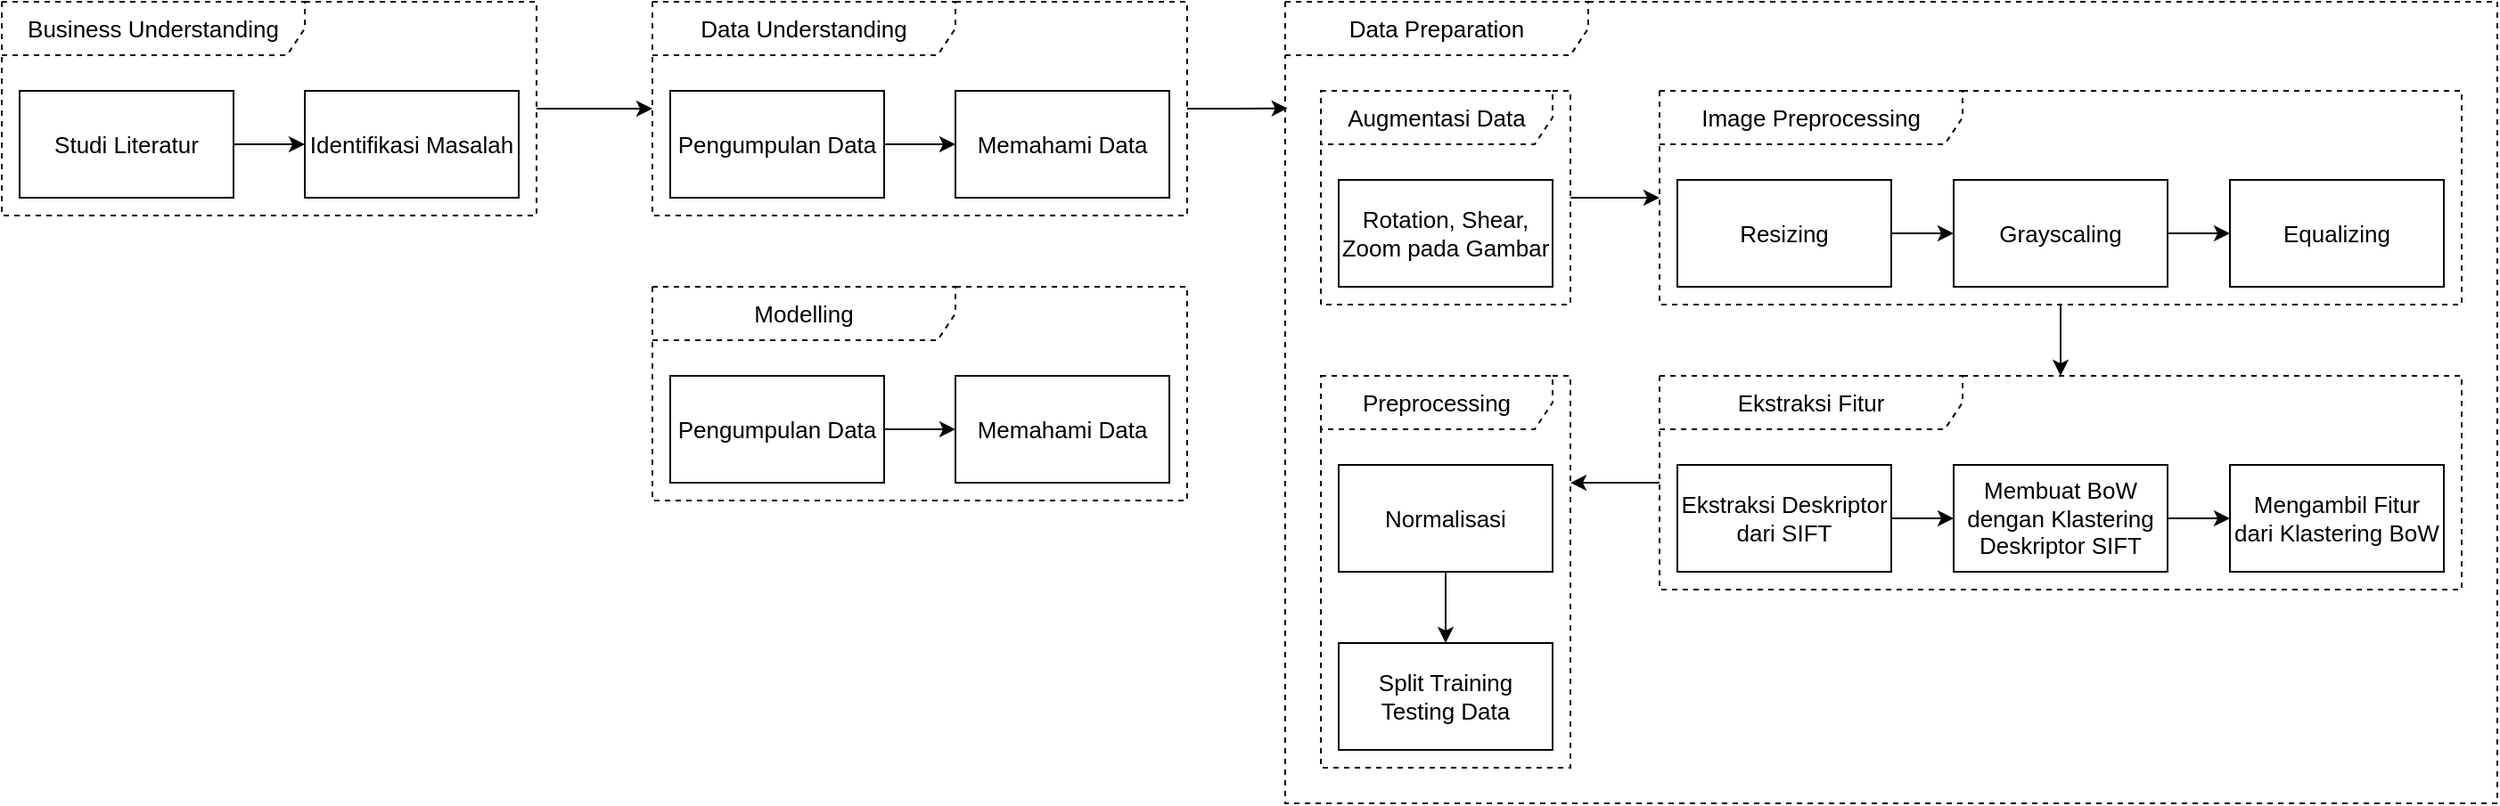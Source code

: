 <mxfile version="17.4.0" type="google" pages="2"><diagram id="Qx46wC7gssm_RjY5AtR3" name="Metodologi"><mxGraphModel grid="1" page="1" gridSize="10" guides="1" tooltips="1" connect="1" arrows="1" fold="1" pageScale="1" pageWidth="850" pageHeight="1100" math="0" shadow="0"><root><mxCell id="0"/><mxCell id="1" parent="0"/><mxCell id="AmpFb13L3cTGnmlJGxk6-4" style="edgeStyle=orthogonalEdgeStyle;rounded=0;orthogonalLoop=1;jettySize=auto;html=1;fontSize=13;strokeWidth=1;" edge="1" parent="1" source="1eueoWPxs0rr0tEsMvHr-3" target="1eueoWPxs0rr0tEsMvHr-5"><mxGeometry relative="1" as="geometry"/></mxCell><mxCell id="AmpFb13L3cTGnmlJGxk6-33" style="edgeStyle=orthogonalEdgeStyle;rounded=0;orthogonalLoop=1;jettySize=auto;html=1;entryX=0.002;entryY=0.133;entryDx=0;entryDy=0;entryPerimeter=0;fontSize=13;strokeWidth=1;" edge="1" parent="1" source="1eueoWPxs0rr0tEsMvHr-5" target="AmpFb13L3cTGnmlJGxk6-9"><mxGeometry relative="1" as="geometry"/></mxCell><mxCell id="1eueoWPxs0rr0tEsMvHr-3" value="Business Understanding" style="shape=umlFrame;whiteSpace=wrap;html=1;dashed=1;strokeWidth=1;fillColor=none;width=170;height=30;fontSize=13;" vertex="1" parent="1"><mxGeometry x="60" y="470" width="300" height="120" as="geometry"/></mxCell><mxCell id="1eueoWPxs0rr0tEsMvHr-1" value="Studi Literatur" style="rounded=0;whiteSpace=wrap;html=1;fontSize=13;strokeWidth=1;" vertex="1" parent="1"><mxGeometry x="70" y="520" width="120" height="60" as="geometry"/></mxCell><mxCell id="1eueoWPxs0rr0tEsMvHr-6" value="Identifikasi Masalah" style="rounded=0;whiteSpace=wrap;html=1;fontSize=13;strokeWidth=1;" vertex="1" parent="1"><mxGeometry x="230" y="520" width="120" height="60" as="geometry"/></mxCell><mxCell id="1eueoWPxs0rr0tEsMvHr-7" value="" style="edgeStyle=orthogonalEdgeStyle;rounded=0;orthogonalLoop=1;jettySize=auto;html=1;fontSize=13;strokeWidth=1;" edge="1" parent="1" source="1eueoWPxs0rr0tEsMvHr-1" target="1eueoWPxs0rr0tEsMvHr-6"><mxGeometry relative="1" as="geometry"/></mxCell><mxCell id="AmpFb13L3cTGnmlJGxk6-46" value="Modelling" style="shape=umlFrame;whiteSpace=wrap;html=1;dashed=1;strokeWidth=1;fillColor=none;width=170;height=30;fontSize=13;" vertex="1" parent="1"><mxGeometry x="425" y="630" width="300" height="120" as="geometry"/></mxCell><mxCell id="AmpFb13L3cTGnmlJGxk6-47" value="Pengumpulan Data" style="rounded=0;whiteSpace=wrap;html=1;fontSize=13;strokeWidth=1;" vertex="1" parent="1"><mxGeometry x="435" y="680" width="120" height="60" as="geometry"/></mxCell><mxCell id="AmpFb13L3cTGnmlJGxk6-48" value="Memahami Data" style="rounded=0;whiteSpace=wrap;html=1;fontSize=13;strokeWidth=1;" vertex="1" parent="1"><mxGeometry x="595" y="680" width="120" height="60" as="geometry"/></mxCell><mxCell id="AmpFb13L3cTGnmlJGxk6-49" value="" style="edgeStyle=orthogonalEdgeStyle;rounded=0;orthogonalLoop=1;jettySize=auto;html=1;fontSize=13;strokeWidth=1;" edge="1" parent="1" source="AmpFb13L3cTGnmlJGxk6-47" target="AmpFb13L3cTGnmlJGxk6-48"><mxGeometry relative="1" as="geometry"/></mxCell><mxCell id="1eueoWPxs0rr0tEsMvHr-5" value="Data Understanding" style="shape=umlFrame;whiteSpace=wrap;html=1;dashed=1;strokeWidth=1;fillColor=none;width=170;height=30;fontSize=13;" vertex="1" parent="1"><mxGeometry x="425" y="470" width="300" height="120" as="geometry"/></mxCell><mxCell id="1eueoWPxs0rr0tEsMvHr-4" value="Pengumpulan Data" style="rounded=0;whiteSpace=wrap;html=1;fontSize=13;strokeWidth=1;" vertex="1" parent="1"><mxGeometry x="435" y="520" width="120" height="60" as="geometry"/></mxCell><mxCell id="AmpFb13L3cTGnmlJGxk6-1" value="Memahami Data" style="rounded=0;whiteSpace=wrap;html=1;fontSize=13;strokeWidth=1;" vertex="1" parent="1"><mxGeometry x="595" y="520" width="120" height="60" as="geometry"/></mxCell><mxCell id="AmpFb13L3cTGnmlJGxk6-2" value="" style="edgeStyle=orthogonalEdgeStyle;rounded=0;orthogonalLoop=1;jettySize=auto;html=1;fontSize=13;strokeWidth=1;" edge="1" parent="1" source="1eueoWPxs0rr0tEsMvHr-4" target="AmpFb13L3cTGnmlJGxk6-1"><mxGeometry relative="1" as="geometry"/></mxCell><mxCell id="AmpFb13L3cTGnmlJGxk6-9" value="Data Preparation" style="shape=umlFrame;whiteSpace=wrap;html=1;dashed=1;strokeWidth=1;fillColor=none;width=170;height=30;fontSize=13;" vertex="1" parent="1"><mxGeometry x="780" y="470" width="680" height="450" as="geometry"/></mxCell><mxCell id="AmpFb13L3cTGnmlJGxk6-24" style="edgeStyle=orthogonalEdgeStyle;rounded=0;orthogonalLoop=1;jettySize=auto;html=1;fontSize=13;strokeWidth=1;" edge="1" parent="1" source="AmpFb13L3cTGnmlJGxk6-13" target="AmpFb13L3cTGnmlJGxk6-18"><mxGeometry relative="1" as="geometry"/></mxCell><mxCell id="AmpFb13L3cTGnmlJGxk6-35" style="edgeStyle=orthogonalEdgeStyle;rounded=0;orthogonalLoop=1;jettySize=auto;html=1;fontSize=13;strokeWidth=1;" edge="1" parent="1" source="AmpFb13L3cTGnmlJGxk6-18" target="AmpFb13L3cTGnmlJGxk6-27"><mxGeometry relative="1" as="geometry"/></mxCell><mxCell id="AmpFb13L3cTGnmlJGxk6-43" style="edgeStyle=orthogonalEdgeStyle;rounded=0;orthogonalLoop=1;jettySize=auto;html=1;entryX=1;entryY=0.273;entryDx=0;entryDy=0;entryPerimeter=0;fontSize=13;strokeWidth=1;" edge="1" parent="1" source="AmpFb13L3cTGnmlJGxk6-27" target="AmpFb13L3cTGnmlJGxk6-38"><mxGeometry relative="1" as="geometry"/></mxCell><mxCell id="AmpFb13L3cTGnmlJGxk6-13" value="Augmentasi Data" style="shape=umlFrame;whiteSpace=wrap;html=1;dashed=1;strokeWidth=1;fillColor=none;width=130;height=30;fontSize=13;" vertex="1" parent="1"><mxGeometry x="800" y="520" width="140" height="120" as="geometry"/></mxCell><mxCell id="AmpFb13L3cTGnmlJGxk6-15" value="Rotation, Shear, Zoom pada Gambar" style="rounded=0;whiteSpace=wrap;html=1;fontSize=13;strokeWidth=1;" vertex="1" parent="1"><mxGeometry x="810" y="570" width="120" height="60" as="geometry"/></mxCell><mxCell id="AmpFb13L3cTGnmlJGxk6-18" value="Image Preprocessing" style="shape=umlFrame;whiteSpace=wrap;html=1;dashed=1;strokeWidth=1;fillColor=none;width=170;height=30;fontSize=13;" vertex="1" parent="1"><mxGeometry x="990" y="520" width="450" height="120" as="geometry"/></mxCell><mxCell id="AmpFb13L3cTGnmlJGxk6-19" value="Resizing" style="rounded=0;whiteSpace=wrap;html=1;fontSize=13;strokeWidth=1;" vertex="1" parent="1"><mxGeometry x="1000" y="570" width="120" height="60" as="geometry"/></mxCell><mxCell id="AmpFb13L3cTGnmlJGxk6-20" value="Grayscaling" style="rounded=0;whiteSpace=wrap;html=1;fontSize=13;strokeWidth=1;" vertex="1" parent="1"><mxGeometry x="1155" y="570" width="120" height="60" as="geometry"/></mxCell><mxCell id="AmpFb13L3cTGnmlJGxk6-22" value="" style="edgeStyle=orthogonalEdgeStyle;rounded=0;orthogonalLoop=1;jettySize=auto;html=1;fontSize=13;strokeWidth=1;" edge="1" parent="1" source="AmpFb13L3cTGnmlJGxk6-19" target="AmpFb13L3cTGnmlJGxk6-20"><mxGeometry relative="1" as="geometry"/></mxCell><mxCell id="AmpFb13L3cTGnmlJGxk6-21" value="Equalizing" style="rounded=0;whiteSpace=wrap;html=1;fontSize=13;strokeWidth=1;" vertex="1" parent="1"><mxGeometry x="1310" y="570" width="120" height="60" as="geometry"/></mxCell><mxCell id="AmpFb13L3cTGnmlJGxk6-23" value="" style="edgeStyle=orthogonalEdgeStyle;rounded=0;orthogonalLoop=1;jettySize=auto;html=1;fontSize=13;strokeWidth=1;" edge="1" parent="1" source="AmpFb13L3cTGnmlJGxk6-20" target="AmpFb13L3cTGnmlJGxk6-21"><mxGeometry relative="1" as="geometry"/></mxCell><mxCell id="AmpFb13L3cTGnmlJGxk6-27" value="Ekstraksi Fitur" style="shape=umlFrame;whiteSpace=wrap;html=1;dashed=1;strokeWidth=1;fillColor=none;width=170;height=30;fontSize=13;" vertex="1" parent="1"><mxGeometry x="990" y="680" width="450" height="120" as="geometry"/></mxCell><mxCell id="AmpFb13L3cTGnmlJGxk6-28" value="Ekstraksi Deskriptor dari SIFT" style="rounded=0;whiteSpace=wrap;html=1;fontSize=13;strokeWidth=1;" vertex="1" parent="1"><mxGeometry x="1000" y="730" width="120" height="60" as="geometry"/></mxCell><mxCell id="AmpFb13L3cTGnmlJGxk6-29" value="Membuat BoW dengan Klastering Deskriptor SIFT" style="rounded=0;whiteSpace=wrap;html=1;fontSize=13;strokeWidth=1;" vertex="1" parent="1"><mxGeometry x="1155" y="730" width="120" height="60" as="geometry"/></mxCell><mxCell id="AmpFb13L3cTGnmlJGxk6-30" value="" style="edgeStyle=orthogonalEdgeStyle;rounded=0;orthogonalLoop=1;jettySize=auto;html=1;fontSize=13;strokeWidth=1;" edge="1" parent="1" source="AmpFb13L3cTGnmlJGxk6-28" target="AmpFb13L3cTGnmlJGxk6-29"><mxGeometry relative="1" as="geometry"/></mxCell><mxCell id="AmpFb13L3cTGnmlJGxk6-31" value="Mengambil Fitur dari Klastering BoW" style="rounded=0;whiteSpace=wrap;html=1;fontSize=13;strokeWidth=1;" vertex="1" parent="1"><mxGeometry x="1310" y="730" width="120" height="60" as="geometry"/></mxCell><mxCell id="AmpFb13L3cTGnmlJGxk6-32" value="" style="edgeStyle=orthogonalEdgeStyle;rounded=0;orthogonalLoop=1;jettySize=auto;html=1;fontSize=13;strokeWidth=1;" edge="1" parent="1" source="AmpFb13L3cTGnmlJGxk6-29" target="AmpFb13L3cTGnmlJGxk6-31"><mxGeometry relative="1" as="geometry"/></mxCell><mxCell id="AmpFb13L3cTGnmlJGxk6-38" value="Preprocessing" style="shape=umlFrame;whiteSpace=wrap;html=1;dashed=1;strokeWidth=1;fillColor=none;width=130;height=30;fontSize=13;" vertex="1" parent="1"><mxGeometry x="800" y="680" width="140" height="220" as="geometry"/></mxCell><mxCell id="AmpFb13L3cTGnmlJGxk6-39" value="Normalisasi" style="rounded=0;whiteSpace=wrap;html=1;fontSize=13;strokeWidth=1;" vertex="1" parent="1"><mxGeometry x="810" y="730" width="120" height="60" as="geometry"/></mxCell><mxCell id="AmpFb13L3cTGnmlJGxk6-40" value="Split Training Testing Data" style="rounded=0;whiteSpace=wrap;html=1;fontSize=13;strokeWidth=1;" vertex="1" parent="1"><mxGeometry x="810" y="830" width="120" height="60" as="geometry"/></mxCell><mxCell id="AmpFb13L3cTGnmlJGxk6-41" style="edgeStyle=orthogonalEdgeStyle;rounded=0;orthogonalLoop=1;jettySize=auto;html=1;fontSize=13;strokeWidth=1;" edge="1" parent="1" source="AmpFb13L3cTGnmlJGxk6-39" target="AmpFb13L3cTGnmlJGxk6-40"><mxGeometry relative="1" as="geometry"/></mxCell></root></mxGraphModel></diagram><diagram id="14zdEbj1hXBCDK-yhseg" name="Metodologi v2"><mxGraphModel grid="1" page="1" gridSize="10" guides="1" tooltips="1" connect="1" arrows="1" fold="1" pageScale="1" pageWidth="850" pageHeight="1100" math="0" shadow="0"><root><mxCell id="0"/><mxCell id="1" parent="0"/><mxCell id="VK8fHBBmpyXAV6cf3TPb-132" value="" style="rounded=0;whiteSpace=wrap;html=1;fontSize=15;strokeWidth=1;fillColor=none;" vertex="1" parent="1"><mxGeometry x="110" y="720" width="620" height="720" as="geometry"/></mxCell><mxCell id="VK8fHBBmpyXAV6cf3TPb-104" style="edgeStyle=orthogonalEdgeStyle;rounded=0;orthogonalLoop=1;jettySize=auto;html=1;fontSize=15;strokeWidth=1;" edge="1" parent="1" source="VK8fHBBmpyXAV6cf3TPb-4" target="VK8fHBBmpyXAV6cf3TPb-12"><mxGeometry relative="1" as="geometry"/></mxCell><mxCell id="VK8fHBBmpyXAV6cf3TPb-4" value="Studi Literatur &amp;amp; Identifikasi Masalah" style="rounded=0;whiteSpace=wrap;html=1;fontSize=13;strokeWidth=1;" vertex="1" parent="1"><mxGeometry x="130" y="780" width="280" height="40" as="geometry"/></mxCell><mxCell id="VK8fHBBmpyXAV6cf3TPb-106" style="edgeStyle=orthogonalEdgeStyle;rounded=0;orthogonalLoop=1;jettySize=auto;html=1;fontSize=15;strokeWidth=1;" edge="1" parent="1" source="VK8fHBBmpyXAV6cf3TPb-12" target="VK8fHBBmpyXAV6cf3TPb-20"><mxGeometry relative="1" as="geometry"/></mxCell><mxCell id="VK8fHBBmpyXAV6cf3TPb-12" value="Mengumpulkan &amp;amp; Memahami Data" style="rounded=0;whiteSpace=wrap;html=1;fontSize=13;strokeWidth=1;" vertex="1" parent="1"><mxGeometry x="130" y="840" width="280" height="40" as="geometry"/></mxCell><mxCell id="VK8fHBBmpyXAV6cf3TPb-108" style="edgeStyle=orthogonalEdgeStyle;rounded=0;orthogonalLoop=1;jettySize=auto;html=1;fontSize=15;strokeWidth=1;" edge="1" parent="1" source="VK8fHBBmpyXAV6cf3TPb-20" target="VK8fHBBmpyXAV6cf3TPb-22"><mxGeometry relative="1" as="geometry"/></mxCell><mxCell id="VK8fHBBmpyXAV6cf3TPb-20" value="Rotation, Shear, Zoom pada Gambar" style="rounded=0;whiteSpace=wrap;html=1;fontSize=13;strokeWidth=1;" vertex="1" parent="1"><mxGeometry x="130" y="900" width="280" height="40" as="geometry"/></mxCell><mxCell id="VK8fHBBmpyXAV6cf3TPb-110" style="edgeStyle=orthogonalEdgeStyle;rounded=0;orthogonalLoop=1;jettySize=auto;html=1;entryX=0.75;entryY=0;entryDx=0;entryDy=0;fontSize=15;strokeWidth=1;" edge="1" parent="1" source="VK8fHBBmpyXAV6cf3TPb-22" target="VK8fHBBmpyXAV6cf3TPb-34"><mxGeometry relative="1" as="geometry"><Array as="points"><mxPoint x="340" y="1050"/><mxPoint x="340" y="1050"/></Array></mxGeometry></mxCell><mxCell id="VK8fHBBmpyXAV6cf3TPb-130" style="edgeStyle=orthogonalEdgeStyle;rounded=0;orthogonalLoop=1;jettySize=auto;html=1;entryX=0.5;entryY=0;entryDx=0;entryDy=0;fontSize=15;strokeWidth=1;" edge="1" parent="1" source="VK8fHBBmpyXAV6cf3TPb-22" target="VK8fHBBmpyXAV6cf3TPb-28"><mxGeometry relative="1" as="geometry"><Array as="points"><mxPoint x="215" y="1010"/><mxPoint x="215" y="1010"/></Array></mxGeometry></mxCell><mxCell id="VK8fHBBmpyXAV6cf3TPb-22" value="Resizing, Grayscaling, Equalizing" style="rounded=0;whiteSpace=wrap;html=1;fontSize=13;strokeWidth=1;" vertex="1" parent="1"><mxGeometry x="130" y="960" width="280" height="40" as="geometry"/></mxCell><mxCell id="VK8fHBBmpyXAV6cf3TPb-111" style="edgeStyle=orthogonalEdgeStyle;rounded=0;orthogonalLoop=1;jettySize=auto;html=1;fontSize=15;strokeWidth=1;" edge="1" parent="1" source="VK8fHBBmpyXAV6cf3TPb-28" target="VK8fHBBmpyXAV6cf3TPb-29"><mxGeometry relative="1" as="geometry"/></mxCell><mxCell id="VK8fHBBmpyXAV6cf3TPb-28" value="Ekstraksi Deskriptor dari SIFT" style="rounded=0;whiteSpace=wrap;html=1;fontSize=13;strokeWidth=1;" vertex="1" parent="1"><mxGeometry x="130" y="1020" width="170" height="40" as="geometry"/></mxCell><mxCell id="VK8fHBBmpyXAV6cf3TPb-112" style="edgeStyle=orthogonalEdgeStyle;rounded=0;orthogonalLoop=1;jettySize=auto;html=1;fontSize=15;strokeWidth=1;" edge="1" parent="1" source="VK8fHBBmpyXAV6cf3TPb-29" target="VK8fHBBmpyXAV6cf3TPb-31"><mxGeometry relative="1" as="geometry"/></mxCell><mxCell id="VK8fHBBmpyXAV6cf3TPb-29" value="Membuat BoW dengan Klastering Deskriptor SIFT" style="rounded=0;whiteSpace=wrap;html=1;fontSize=13;strokeWidth=1;" vertex="1" parent="1"><mxGeometry x="130" y="1080" width="170" height="40" as="geometry"/></mxCell><mxCell id="VK8fHBBmpyXAV6cf3TPb-131" style="edgeStyle=orthogonalEdgeStyle;rounded=0;orthogonalLoop=1;jettySize=auto;html=1;entryX=0.302;entryY=-0.001;entryDx=0;entryDy=0;entryPerimeter=0;fontSize=15;strokeWidth=1;" edge="1" parent="1" source="VK8fHBBmpyXAV6cf3TPb-31" target="VK8fHBBmpyXAV6cf3TPb-34"><mxGeometry relative="1" as="geometry"/></mxCell><mxCell id="VK8fHBBmpyXAV6cf3TPb-31" value="Mengambil Fitur dari Klastering BoW" style="rounded=0;whiteSpace=wrap;html=1;fontSize=13;strokeWidth=1;" vertex="1" parent="1"><mxGeometry x="130" y="1140" width="170" height="40" as="geometry"/></mxCell><mxCell id="VK8fHBBmpyXAV6cf3TPb-115" style="edgeStyle=orthogonalEdgeStyle;rounded=0;orthogonalLoop=1;jettySize=auto;html=1;fontSize=15;strokeWidth=1;" edge="1" parent="1" source="VK8fHBBmpyXAV6cf3TPb-34" target="VK8fHBBmpyXAV6cf3TPb-39"><mxGeometry relative="1" as="geometry"/></mxCell><mxCell id="VK8fHBBmpyXAV6cf3TPb-34" value="Normalisasi &amp;amp; Train-Test Split" style="rounded=0;whiteSpace=wrap;html=1;fontSize=13;strokeWidth=1;" vertex="1" parent="1"><mxGeometry x="130" y="1200" width="280" height="40" as="geometry"/></mxCell><mxCell id="VK8fHBBmpyXAV6cf3TPb-116" style="edgeStyle=orthogonalEdgeStyle;rounded=0;orthogonalLoop=1;jettySize=auto;html=1;fontSize=15;strokeWidth=1;" edge="1" parent="1" source="VK8fHBBmpyXAV6cf3TPb-39" target="VK8fHBBmpyXAV6cf3TPb-40"><mxGeometry relative="1" as="geometry"/></mxCell><mxCell id="VK8fHBBmpyXAV6cf3TPb-39" value="SVM &amp;amp; GridSearchCV" style="rounded=0;whiteSpace=wrap;html=1;fontSize=13;strokeWidth=1;" vertex="1" parent="1"><mxGeometry x="130" y="1260" width="280" height="40" as="geometry"/></mxCell><mxCell id="VK8fHBBmpyXAV6cf3TPb-117" style="edgeStyle=orthogonalEdgeStyle;rounded=0;orthogonalLoop=1;jettySize=auto;html=1;fontSize=15;strokeWidth=1;" edge="1" parent="1" source="VK8fHBBmpyXAV6cf3TPb-40" target="VK8fHBBmpyXAV6cf3TPb-41"><mxGeometry relative="1" as="geometry"/></mxCell><mxCell id="VK8fHBBmpyXAV6cf3TPb-40" value="Confussion Matrix &amp;amp; Accuracy Score" style="rounded=0;whiteSpace=wrap;html=1;fontSize=13;strokeWidth=1;" vertex="1" parent="1"><mxGeometry x="130" y="1320" width="280" height="40" as="geometry"/></mxCell><mxCell id="VK8fHBBmpyXAV6cf3TPb-41" value="Deployment" style="rounded=0;whiteSpace=wrap;html=1;fontSize=13;strokeWidth=1;" vertex="1" parent="1"><mxGeometry x="130" y="1380" width="280" height="40" as="geometry"/></mxCell><mxCell id="VK8fHBBmpyXAV6cf3TPb-78" value="Business Understanding" style="text;html=1;strokeColor=none;fillColor=none;align=left;verticalAlign=middle;whiteSpace=wrap;rounded=0;fontSize=13;" vertex="1" parent="1"><mxGeometry x="480" y="785" width="160" height="30" as="geometry"/></mxCell><mxCell id="VK8fHBBmpyXAV6cf3TPb-80" value="Data Understanding" style="text;html=1;strokeColor=none;fillColor=none;align=left;verticalAlign=middle;whiteSpace=wrap;rounded=0;fontSize=13;" vertex="1" parent="1"><mxGeometry x="480" y="845" width="130" height="30" as="geometry"/></mxCell><mxCell id="VK8fHBBmpyXAV6cf3TPb-81" value="" style="strokeWidth=1;html=1;shape=mxgraph.flowchart.annotation_2;align=left;labelPosition=right;pointerEvents=1;fontSize=13;rotation=-180;" vertex="1" parent="1"><mxGeometry x="580" y="920" width="50" height="300" as="geometry"/></mxCell><mxCell id="VK8fHBBmpyXAV6cf3TPb-82" value="Data Preparation" style="text;html=1;strokeColor=none;fillColor=none;align=left;verticalAlign=middle;whiteSpace=wrap;rounded=0;fontSize=13;" vertex="1" parent="1"><mxGeometry x="640" y="1055" width="70" height="30" as="geometry"/></mxCell><mxCell id="VK8fHBBmpyXAV6cf3TPb-84" value="Modelling" style="text;html=1;strokeColor=none;fillColor=none;align=left;verticalAlign=middle;whiteSpace=wrap;rounded=0;fontSize=13;" vertex="1" parent="1"><mxGeometry x="480" y="1265" width="80" height="30" as="geometry"/></mxCell><mxCell id="VK8fHBBmpyXAV6cf3TPb-87" value="Evaluation" style="text;html=1;strokeColor=none;fillColor=none;align=left;verticalAlign=middle;whiteSpace=wrap;rounded=0;fontSize=13;" vertex="1" parent="1"><mxGeometry x="480" y="1325" width="90" height="30" as="geometry"/></mxCell><mxCell id="VK8fHBBmpyXAV6cf3TPb-89" value="Deployment" style="text;html=1;strokeColor=none;fillColor=none;align=left;verticalAlign=middle;whiteSpace=wrap;rounded=0;fontSize=13;" vertex="1" parent="1"><mxGeometry x="480" y="1385" width="90" height="30" as="geometry"/></mxCell><mxCell id="VK8fHBBmpyXAV6cf3TPb-91" value="Augmentasi" style="text;html=1;strokeColor=none;fillColor=none;align=left;verticalAlign=middle;whiteSpace=wrap;rounded=0;fontSize=13;" vertex="1" parent="1"><mxGeometry x="480" y="905" width="130" height="30" as="geometry"/></mxCell><mxCell id="VK8fHBBmpyXAV6cf3TPb-93" value="Image Preprocessing" style="text;html=1;strokeColor=none;fillColor=none;align=left;verticalAlign=middle;whiteSpace=wrap;rounded=0;fontSize=13;" vertex="1" parent="1"><mxGeometry x="480" y="965" width="100" height="30" as="geometry"/></mxCell><mxCell id="VK8fHBBmpyXAV6cf3TPb-95" value="Feature Preprocessing" style="text;html=1;strokeColor=none;fillColor=none;align=left;verticalAlign=middle;whiteSpace=wrap;rounded=0;fontSize=13;" vertex="1" parent="1"><mxGeometry x="480" y="1205" width="100" height="30" as="geometry"/></mxCell><mxCell id="VK8fHBBmpyXAV6cf3TPb-97" value="Ekstraksi Fitur" style="text;html=1;strokeColor=none;fillColor=none;align=left;verticalAlign=middle;whiteSpace=wrap;rounded=0;fontSize=13;" vertex="1" parent="1"><mxGeometry x="480" y="1085" width="100" height="30" as="geometry"/></mxCell><mxCell id="VK8fHBBmpyXAV6cf3TPb-100" value="Alur Metodologi Penelitian" style="text;html=1;strokeColor=none;fillColor=none;align=center;verticalAlign=middle;whiteSpace=wrap;rounded=0;fontSize=15;fontStyle=1" vertex="1" parent="1"><mxGeometry x="295" y="730" width="250" height="30" as="geometry"/></mxCell><mxCell id="VK8fHBBmpyXAV6cf3TPb-102" value="" style="endArrow=none;html=1;rounded=0;fontSize=13;strokeWidth=1;entryX=1;entryY=0.5;entryDx=0;entryDy=0;" edge="1" parent="1"><mxGeometry width="50" height="50" relative="1" as="geometry"><mxPoint x="470" y="859.93" as="sourcePoint"/><mxPoint x="430" y="859.75" as="targetPoint"/></mxGeometry></mxCell><mxCell id="VK8fHBBmpyXAV6cf3TPb-118" value="" style="endArrow=none;html=1;rounded=0;fontSize=13;strokeWidth=1;entryX=1;entryY=0.5;entryDx=0;entryDy=0;" edge="1" parent="1"><mxGeometry width="50" height="50" relative="1" as="geometry"><mxPoint x="470" y="799.93" as="sourcePoint"/><mxPoint x="430" y="799.75" as="targetPoint"/></mxGeometry></mxCell><mxCell id="VK8fHBBmpyXAV6cf3TPb-119" value="" style="endArrow=none;html=1;rounded=0;fontSize=13;strokeWidth=1;entryX=1;entryY=0.5;entryDx=0;entryDy=0;" edge="1" parent="1"><mxGeometry width="50" height="50" relative="1" as="geometry"><mxPoint x="470" y="919.93" as="sourcePoint"/><mxPoint x="430" y="919.75" as="targetPoint"/></mxGeometry></mxCell><mxCell id="VK8fHBBmpyXAV6cf3TPb-120" value="" style="endArrow=none;html=1;rounded=0;fontSize=13;strokeWidth=1;entryX=1;entryY=0.5;entryDx=0;entryDy=0;" edge="1" parent="1"><mxGeometry width="50" height="50" relative="1" as="geometry"><mxPoint x="470" y="979.93" as="sourcePoint"/><mxPoint x="430" y="979.75" as="targetPoint"/></mxGeometry></mxCell><mxCell id="VK8fHBBmpyXAV6cf3TPb-121" value="" style="endArrow=none;html=1;rounded=0;fontSize=13;strokeWidth=1;entryX=1;entryY=0.5;entryDx=0;entryDy=0;" edge="1" parent="1"><mxGeometry width="50" height="50" relative="1" as="geometry"><mxPoint x="470" y="1219.93" as="sourcePoint"/><mxPoint x="430" y="1219.75" as="targetPoint"/></mxGeometry></mxCell><mxCell id="VK8fHBBmpyXAV6cf3TPb-123" value="" style="endArrow=none;html=1;rounded=0;fontSize=13;strokeWidth=1;entryX=1;entryY=0.5;entryDx=0;entryDy=0;" edge="1" parent="1"><mxGeometry width="50" height="50" relative="1" as="geometry"><mxPoint x="470" y="1279.93" as="sourcePoint"/><mxPoint x="430" y="1279.75" as="targetPoint"/></mxGeometry></mxCell><mxCell id="VK8fHBBmpyXAV6cf3TPb-124" value="" style="endArrow=none;html=1;rounded=0;fontSize=13;strokeWidth=1;entryX=1;entryY=0.5;entryDx=0;entryDy=0;" edge="1" parent="1"><mxGeometry width="50" height="50" relative="1" as="geometry"><mxPoint x="470" y="1339.93" as="sourcePoint"/><mxPoint x="430" y="1339.75" as="targetPoint"/></mxGeometry></mxCell><mxCell id="VK8fHBBmpyXAV6cf3TPb-125" value="" style="endArrow=none;html=1;rounded=0;fontSize=13;strokeWidth=1;entryX=1;entryY=0.5;entryDx=0;entryDy=0;" edge="1" parent="1"><mxGeometry width="50" height="50" relative="1" as="geometry"><mxPoint x="470" y="1399.93" as="sourcePoint"/><mxPoint x="430" y="1399.75" as="targetPoint"/></mxGeometry></mxCell><mxCell id="VK8fHBBmpyXAV6cf3TPb-126" value="" style="strokeWidth=1;html=1;shape=mxgraph.flowchart.annotation_2;align=left;labelPosition=right;pointerEvents=1;fontSize=13;rotation=-180;" vertex="1" parent="1"><mxGeometry x="430" y="1040" width="40" height="120" as="geometry"/></mxCell><mxCell id="VK8fHBBmpyXAV6cf3TPb-127" value="" style="endArrow=none;html=1;rounded=0;fontSize=13;strokeWidth=1;" edge="1" parent="1"><mxGeometry width="50" height="50" relative="1" as="geometry"><mxPoint x="605" y="979.93" as="sourcePoint"/><mxPoint x="580" y="980" as="targetPoint"/></mxGeometry></mxCell><mxCell id="VK8fHBBmpyXAV6cf3TPb-128" value="" style="endArrow=none;html=1;rounded=0;fontSize=13;strokeWidth=1;" edge="1" parent="1"><mxGeometry width="50" height="50" relative="1" as="geometry"><mxPoint x="605" y="1100" as="sourcePoint"/><mxPoint x="580" y="1100.07" as="targetPoint"/></mxGeometry></mxCell></root></mxGraphModel></diagram></mxfile>